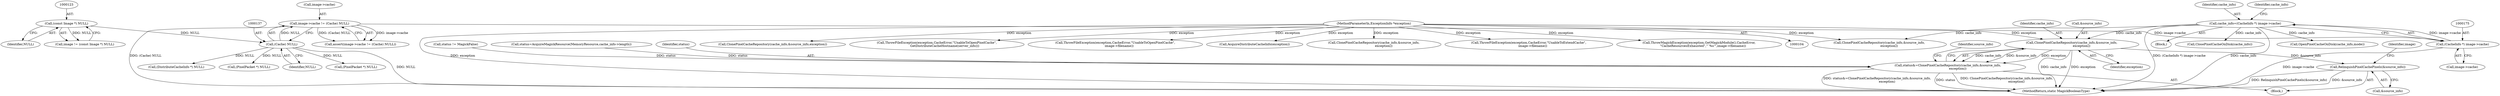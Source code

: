 digraph "0_ImageMagick_4e81ce8b07219c69a9aeccb0f7f7b927ca6db74c_0@pointer" {
"1000516" [label="(Call,ClonePixelCacheRepository(cache_info,&source_info,\n                    exception))"];
"1000172" [label="(Call,cache_info=(CacheInfo *) image->cache)"];
"1000174" [label="(Call,(CacheInfo *) image->cache)"];
"1000132" [label="(Call,image->cache != (Cache) NULL)"];
"1000136" [label="(Call,(Cache) NULL)"];
"1000122" [label="(Call,(const Image *) NULL)"];
"1000107" [label="(MethodParameterIn,ExceptionInfo *exception)"];
"1000514" [label="(Call,status&=ClonePixelCacheRepository(cache_info,&source_info,\n                    exception))"];
"1000521" [label="(Call,RelinquishPixelCachePixels(&source_info))"];
"1000514" [label="(Call,status&=ClonePixelCacheRepository(cache_info,&source_info,\n                    exception))"];
"1001123" [label="(Call,ClonePixelCacheRepository(cache_info,&source_info,exception))"];
"1000138" [label="(Identifier,NULL)"];
"1000649" [label="(Call,ThrowFileException(exception,CacheError,\"UnableToOpenPixelCache\",\n                GetDistributeCacheHostname(server_info)))"];
"1000516" [label="(Call,ClonePixelCacheRepository(cache_info,&source_info,\n                    exception))"];
"1000108" [label="(Block,)"];
"1000173" [label="(Identifier,cache_info)"];
"1000136" [label="(Call,(Cache) NULL)"];
"1000820" [label="(Call,ClosePixelCacheOnDisk(cache_info))"];
"1000176" [label="(Call,image->cache)"];
"1000840" [label="(Call,ThrowFileException(exception,CacheError,\"UnableToOpenPixelCache\",\n        image->filename))"];
"1000520" [label="(Identifier,exception)"];
"1000422" [label="(Call,status != MagickFalse)"];
"1000630" [label="(Call,AcquireDistributeCacheInfo(exception))"];
"1000527" [label="(Identifier,image)"];
"1000124" [label="(Identifier,NULL)"];
"1000174" [label="(Call,(CacheInfo *) image->cache)"];
"1000517" [label="(Identifier,cache_info)"];
"1001191" [label="(MethodReturn,static MagickBooleanType)"];
"1000131" [label="(Call,assert(image->cache != (Cache) NULL))"];
"1000522" [label="(Call,&source_info)"];
"1000513" [label="(Block,)"];
"1000133" [label="(Call,image->cache)"];
"1000107" [label="(MethodParameterIn,ExceptionInfo *exception)"];
"1000407" [label="(Call,status=AcquireMagickResource(MemoryResource,cache_info->length))"];
"1000122" [label="(Call,(const Image *) NULL)"];
"1000718" [label="(Call,ClonePixelCacheRepository(cache_info,&source_info,\n                    exception))"];
"1000523" [label="(Identifier,source_info)"];
"1001037" [label="(Call,ClonePixelCacheRepository(cache_info,&source_info,\n                    exception))"];
"1000968" [label="(Call,(PixelPacket *) NULL)"];
"1000132" [label="(Call,image->cache != (Cache) NULL)"];
"1000120" [label="(Call,image != (const Image *) NULL)"];
"1000521" [label="(Call,RelinquishPixelCachePixels(&source_info))"];
"1000867" [label="(Call,ThrowFileException(exception,CacheError,\"UnableToExtendCache\",\n        image->filename))"];
"1000796" [label="(Call,ThrowMagickException(exception,GetMagickModule(),CacheError,\n        \"CacheResourcesExhausted\",\"`%s'\",image->filename))"];
"1000830" [label="(Call,OpenPixelCacheOnDisk(cache_info,mode))"];
"1000455" [label="(Call,(PixelPacket *) NULL)"];
"1000182" [label="(Identifier,cache_info)"];
"1000515" [label="(Identifier,status)"];
"1000635" [label="(Call,(DistributeCacheInfo *) NULL)"];
"1000172" [label="(Call,cache_info=(CacheInfo *) image->cache)"];
"1000518" [label="(Call,&source_info)"];
"1000516" -> "1000514"  [label="AST: "];
"1000516" -> "1000520"  [label="CFG: "];
"1000517" -> "1000516"  [label="AST: "];
"1000518" -> "1000516"  [label="AST: "];
"1000520" -> "1000516"  [label="AST: "];
"1000514" -> "1000516"  [label="CFG: "];
"1000516" -> "1001191"  [label="DDG: exception"];
"1000516" -> "1001191"  [label="DDG: cache_info"];
"1000516" -> "1000514"  [label="DDG: cache_info"];
"1000516" -> "1000514"  [label="DDG: &source_info"];
"1000516" -> "1000514"  [label="DDG: exception"];
"1000172" -> "1000516"  [label="DDG: cache_info"];
"1000107" -> "1000516"  [label="DDG: exception"];
"1000516" -> "1000521"  [label="DDG: &source_info"];
"1000172" -> "1000108"  [label="AST: "];
"1000172" -> "1000174"  [label="CFG: "];
"1000173" -> "1000172"  [label="AST: "];
"1000174" -> "1000172"  [label="AST: "];
"1000182" -> "1000172"  [label="CFG: "];
"1000172" -> "1001191"  [label="DDG: cache_info"];
"1000172" -> "1001191"  [label="DDG: (CacheInfo *) image->cache"];
"1000174" -> "1000172"  [label="DDG: image->cache"];
"1000172" -> "1000718"  [label="DDG: cache_info"];
"1000172" -> "1000820"  [label="DDG: cache_info"];
"1000172" -> "1000830"  [label="DDG: cache_info"];
"1000174" -> "1000176"  [label="CFG: "];
"1000175" -> "1000174"  [label="AST: "];
"1000176" -> "1000174"  [label="AST: "];
"1000174" -> "1001191"  [label="DDG: image->cache"];
"1000132" -> "1000174"  [label="DDG: image->cache"];
"1000132" -> "1000131"  [label="AST: "];
"1000132" -> "1000136"  [label="CFG: "];
"1000133" -> "1000132"  [label="AST: "];
"1000136" -> "1000132"  [label="AST: "];
"1000131" -> "1000132"  [label="CFG: "];
"1000132" -> "1001191"  [label="DDG: (Cache) NULL"];
"1000132" -> "1000131"  [label="DDG: image->cache"];
"1000132" -> "1000131"  [label="DDG: (Cache) NULL"];
"1000136" -> "1000132"  [label="DDG: NULL"];
"1000136" -> "1000138"  [label="CFG: "];
"1000137" -> "1000136"  [label="AST: "];
"1000138" -> "1000136"  [label="AST: "];
"1000136" -> "1001191"  [label="DDG: NULL"];
"1000122" -> "1000136"  [label="DDG: NULL"];
"1000136" -> "1000455"  [label="DDG: NULL"];
"1000136" -> "1000635"  [label="DDG: NULL"];
"1000136" -> "1000968"  [label="DDG: NULL"];
"1000122" -> "1000120"  [label="AST: "];
"1000122" -> "1000124"  [label="CFG: "];
"1000123" -> "1000122"  [label="AST: "];
"1000124" -> "1000122"  [label="AST: "];
"1000120" -> "1000122"  [label="CFG: "];
"1000122" -> "1000120"  [label="DDG: NULL"];
"1000107" -> "1000104"  [label="AST: "];
"1000107" -> "1001191"  [label="DDG: exception"];
"1000107" -> "1000630"  [label="DDG: exception"];
"1000107" -> "1000649"  [label="DDG: exception"];
"1000107" -> "1000718"  [label="DDG: exception"];
"1000107" -> "1000796"  [label="DDG: exception"];
"1000107" -> "1000840"  [label="DDG: exception"];
"1000107" -> "1000867"  [label="DDG: exception"];
"1000107" -> "1001037"  [label="DDG: exception"];
"1000107" -> "1001123"  [label="DDG: exception"];
"1000514" -> "1000513"  [label="AST: "];
"1000515" -> "1000514"  [label="AST: "];
"1000523" -> "1000514"  [label="CFG: "];
"1000514" -> "1001191"  [label="DDG: status&=ClonePixelCacheRepository(cache_info,&source_info,\n                    exception)"];
"1000514" -> "1001191"  [label="DDG: status"];
"1000514" -> "1001191"  [label="DDG: ClonePixelCacheRepository(cache_info,&source_info,\n                    exception)"];
"1000407" -> "1000514"  [label="DDG: status"];
"1000422" -> "1000514"  [label="DDG: status"];
"1000521" -> "1000513"  [label="AST: "];
"1000521" -> "1000522"  [label="CFG: "];
"1000522" -> "1000521"  [label="AST: "];
"1000527" -> "1000521"  [label="CFG: "];
"1000521" -> "1001191"  [label="DDG: &source_info"];
"1000521" -> "1001191"  [label="DDG: RelinquishPixelCachePixels(&source_info)"];
}
